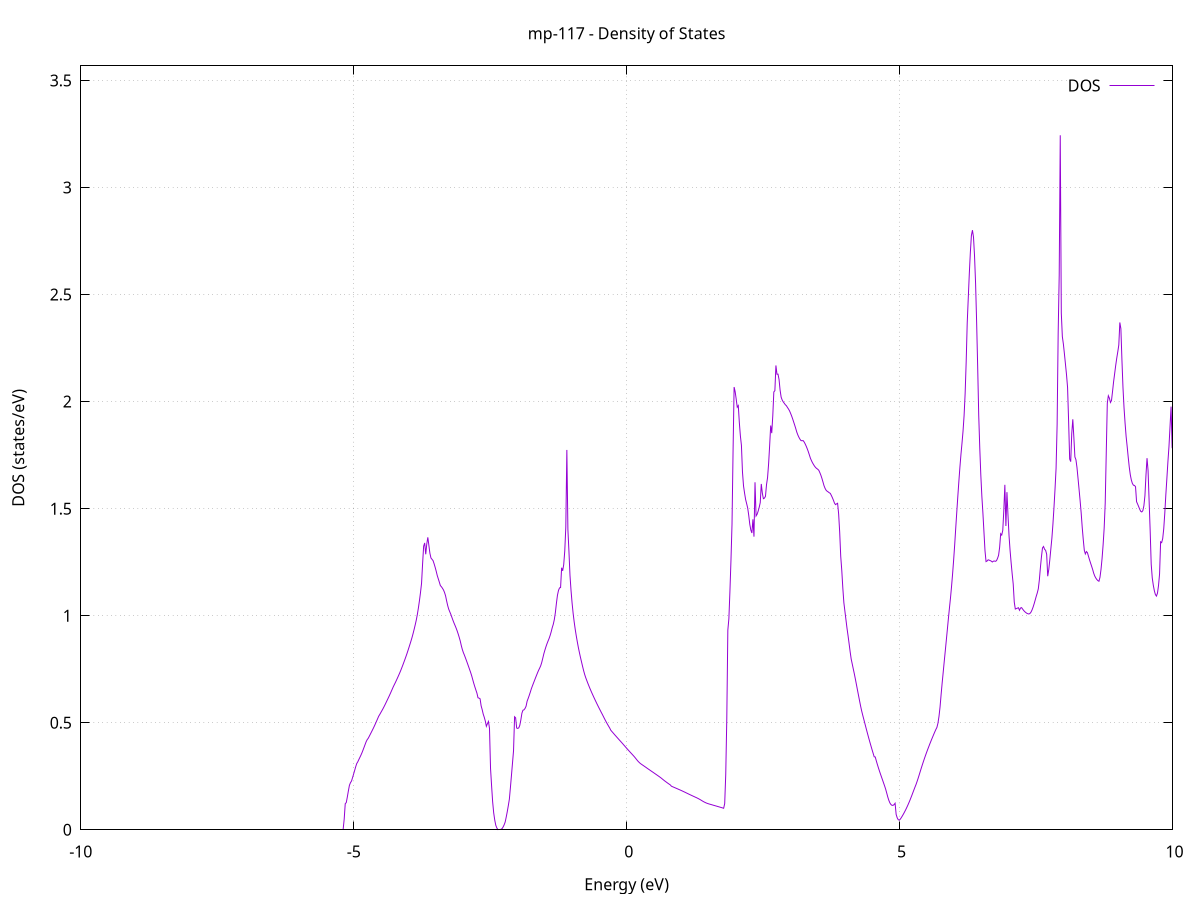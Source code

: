 set title 'mp-117 - Density of States'
set xlabel 'Energy (eV)'
set ylabel 'DOS (states/eV)'
set grid
set xrange [-10:10]
set yrange [0:3.568]
set xzeroaxis lt -1
set terminal png size 800,600
set output 'mp-117_dos_gnuplot.png'
plot '-' using 1:2 with lines title 'DOS'
-18.484500 0.000000
-18.465300 0.000000
-18.446200 0.000000
-18.427000 0.000000
-18.407900 0.000000
-18.388700 0.000000
-18.369600 0.000000
-18.350400 0.000000
-18.331300 0.000000
-18.312100 0.000000
-18.293000 0.000000
-18.273800 0.000000
-18.254700 0.000000
-18.235500 0.000000
-18.216300 0.000000
-18.197200 0.000000
-18.178000 0.000000
-18.158900 0.000000
-18.139700 0.000000
-18.120600 0.000000
-18.101400 0.000000
-18.082300 0.000000
-18.063100 0.000000
-18.044000 0.000000
-18.024800 0.000000
-18.005700 0.000000
-17.986500 0.000000
-17.967400 0.000000
-17.948200 0.000000
-17.929100 0.000000
-17.909900 0.000000
-17.890800 0.000000
-17.871600 0.000000
-17.852500 0.000000
-17.833300 0.000000
-17.814200 0.000000
-17.795000 0.000000
-17.775900 0.000000
-17.756700 0.000000
-17.737600 0.000000
-17.718400 0.000000
-17.699300 0.000000
-17.680100 0.000000
-17.661000 0.000000
-17.641800 0.000000
-17.622700 0.000000
-17.603500 0.000000
-17.584400 0.000000
-17.565200 0.000000
-17.546100 0.000000
-17.526900 0.000000
-17.507800 0.000000
-17.488600 0.000000
-17.469500 0.000000
-17.450300 0.000000
-17.431200 0.000000
-17.412000 0.000000
-17.392900 0.000000
-17.373700 0.000000
-17.354600 0.000000
-17.335400 0.000000
-17.316300 0.000000
-17.297100 0.000000
-17.278000 0.000000
-17.258800 0.000000
-17.239700 0.000000
-17.220500 0.000000
-17.201400 0.000000
-17.182200 0.000000
-17.163000 0.000000
-17.143900 0.000000
-17.124700 0.000000
-17.105600 0.000000
-17.086400 0.000000
-17.067300 0.000000
-17.048100 0.000000
-17.029000 0.000000
-17.009800 0.000000
-16.990700 0.000000
-16.971500 0.000000
-16.952400 0.000000
-16.933200 0.000000
-16.914100 0.000000
-16.894900 0.000000
-16.875800 0.000000
-16.856600 0.000000
-16.837500 0.000000
-16.818300 0.000000
-16.799200 0.000000
-16.780000 0.000000
-16.760900 0.000000
-16.741700 66.037200
-16.722600 139.084200
-16.703400 33.135900
-16.684300 6.843900
-16.665100 20.084700
-16.646000 25.371000
-16.626800 29.615500
-16.607700 36.538100
-16.588500 38.524400
-16.569400 50.773300
-16.550200 48.550700
-16.531100 45.820800
-16.511900 16.355100
-16.492800 34.184500
-16.473600 39.964300
-16.454500 43.898400
-16.435300 79.910700
-16.416200 52.683500
-16.397000 27.315000
-16.377900 18.828000
-16.358700 10.040100
-16.339600 38.765700
-16.320400 117.544600
-16.301300 89.034800
-16.282100 0.000000
-16.263000 0.000000
-16.243800 0.000000
-16.224700 0.000000
-16.205500 0.000000
-16.186400 0.000000
-16.167200 0.000000
-16.148100 0.000000
-16.128900 0.000000
-16.109700 0.000000
-16.090600 0.000000
-16.071400 0.000000
-16.052300 0.000000
-16.033100 0.000000
-16.014000 0.000000
-15.994800 0.000000
-15.975700 0.000000
-15.956500 0.000000
-15.937400 0.000000
-15.918200 0.000000
-15.899100 0.000000
-15.879900 0.000000
-15.860800 0.000000
-15.841600 0.000000
-15.822500 0.000000
-15.803300 0.000000
-15.784200 0.000000
-15.765000 0.000000
-15.745900 0.000000
-15.726700 0.000000
-15.707600 0.000000
-15.688400 0.000000
-15.669300 0.000000
-15.650100 0.000000
-15.631000 0.000000
-15.611800 0.000000
-15.592700 0.000000
-15.573500 0.000000
-15.554400 0.000000
-15.535200 0.000000
-15.516100 0.000000
-15.496900 0.000000
-15.477800 0.000000
-15.458600 0.000000
-15.439500 0.000000
-15.420300 0.000000
-15.401200 0.000000
-15.382000 0.000000
-15.362900 0.000000
-15.343700 0.000000
-15.324600 0.000000
-15.305400 0.000000
-15.286300 0.000000
-15.267100 0.000000
-15.248000 0.000000
-15.228800 0.000000
-15.209700 0.000000
-15.190500 0.000000
-15.171400 0.000000
-15.152200 0.000000
-15.133100 0.000000
-15.113900 0.000000
-15.094800 0.000000
-15.075600 0.000000
-15.056400 0.000000
-15.037300 0.000000
-15.018100 0.000000
-14.999000 0.000000
-14.979800 0.000000
-14.960700 0.000000
-14.941500 0.000000
-14.922400 0.000000
-14.903200 0.000000
-14.884100 0.000000
-14.864900 0.000000
-14.845800 0.000000
-14.826600 0.000000
-14.807500 0.000000
-14.788300 0.000000
-14.769200 0.000000
-14.750000 0.000000
-14.730900 0.000000
-14.711700 0.000000
-14.692600 0.000000
-14.673400 0.000000
-14.654300 0.000000
-14.635100 0.000000
-14.616000 0.000000
-14.596800 0.000000
-14.577700 0.000000
-14.558500 0.000000
-14.539400 0.000000
-14.520200 0.000000
-14.501100 0.000000
-14.481900 0.000000
-14.462800 0.000000
-14.443600 0.000000
-14.424500 0.000000
-14.405300 0.000000
-14.386200 0.000000
-14.367000 0.000000
-14.347900 0.000000
-14.328700 0.000000
-14.309600 0.000000
-14.290400 0.000000
-14.271300 0.000000
-14.252100 0.000000
-14.233000 0.000000
-14.213800 0.000000
-14.194700 0.000000
-14.175500 0.000000
-14.156400 0.000000
-14.137200 0.000000
-14.118100 0.000000
-14.098900 0.000000
-14.079800 0.000000
-14.060600 0.000000
-14.041500 0.000000
-14.022300 0.000000
-14.003100 0.000000
-13.984000 0.000000
-13.964800 0.000000
-13.945700 0.000000
-13.926500 0.000000
-13.907400 0.000000
-13.888200 0.000000
-13.869100 0.000000
-13.849900 0.000000
-13.830800 0.000000
-13.811600 0.000000
-13.792500 0.000000
-13.773300 0.000000
-13.754200 0.000000
-13.735000 0.000000
-13.715900 0.000000
-13.696700 0.000000
-13.677600 0.000000
-13.658400 0.000000
-13.639300 0.000000
-13.620100 0.000000
-13.601000 0.000000
-13.581800 0.000000
-13.562700 0.000000
-13.543500 0.000000
-13.524400 0.000000
-13.505200 0.000000
-13.486100 0.000000
-13.466900 0.000000
-13.447800 0.000000
-13.428600 0.000000
-13.409500 0.000000
-13.390300 0.000000
-13.371200 0.000000
-13.352000 0.000000
-13.332900 0.000000
-13.313700 0.000000
-13.294600 0.000000
-13.275400 0.000000
-13.256300 0.000000
-13.237100 0.000000
-13.218000 0.000000
-13.198800 0.000000
-13.179700 0.000000
-13.160500 0.000000
-13.141400 0.000000
-13.122200 0.000000
-13.103100 0.000000
-13.083900 0.000000
-13.064800 0.000000
-13.045600 0.000000
-13.026500 0.000000
-13.007300 0.000000
-12.988200 0.000000
-12.969000 0.000000
-12.949800 0.000000
-12.930700 0.000000
-12.911500 0.000000
-12.892400 0.000000
-12.873200 0.000000
-12.854100 0.000000
-12.834900 0.000000
-12.815800 0.000000
-12.796600 0.000000
-12.777500 0.000000
-12.758300 0.000000
-12.739200 0.000000
-12.720000 0.000000
-12.700900 0.000000
-12.681700 0.000000
-12.662600 0.000000
-12.643400 0.000000
-12.624300 0.000000
-12.605100 0.000000
-12.586000 0.000000
-12.566800 0.000000
-12.547700 0.000000
-12.528500 0.000000
-12.509400 0.000000
-12.490200 0.000000
-12.471100 0.000000
-12.451900 0.000000
-12.432800 0.000000
-12.413600 0.000000
-12.394500 0.000000
-12.375300 0.000000
-12.356200 0.000000
-12.337000 0.000000
-12.317900 0.000000
-12.298700 0.000000
-12.279600 0.000000
-12.260400 0.000000
-12.241300 0.000000
-12.222100 0.000000
-12.203000 0.000000
-12.183800 0.000000
-12.164700 0.000000
-12.145500 0.000000
-12.126400 0.000000
-12.107200 0.000000
-12.088100 0.000000
-12.068900 0.000000
-12.049800 0.000000
-12.030600 0.000000
-12.011500 0.000000
-11.992300 0.000000
-11.973200 0.000000
-11.954000 0.000000
-11.934900 0.000000
-11.915700 0.000000
-11.896500 0.000000
-11.877400 0.000000
-11.858200 0.000000
-11.839100 0.000000
-11.819900 0.000000
-11.800800 0.000000
-11.781600 0.000000
-11.762500 0.000000
-11.743300 0.000000
-11.724200 0.000000
-11.705000 0.000000
-11.685900 0.000000
-11.666700 0.000000
-11.647600 0.000000
-11.628400 0.000000
-11.609300 0.000000
-11.590100 0.000000
-11.571000 0.000000
-11.551800 0.000000
-11.532700 0.000000
-11.513500 0.000000
-11.494400 0.000000
-11.475200 0.000000
-11.456100 0.000000
-11.436900 0.000000
-11.417800 0.000000
-11.398600 0.000000
-11.379500 0.000000
-11.360300 0.000000
-11.341200 0.000000
-11.322000 0.000000
-11.302900 0.000000
-11.283700 0.000000
-11.264600 0.000000
-11.245400 0.000000
-11.226300 0.000000
-11.207100 0.000000
-11.188000 0.000000
-11.168800 0.000000
-11.149700 0.000000
-11.130500 0.000000
-11.111400 0.000000
-11.092200 0.000000
-11.073100 0.000000
-11.053900 0.000000
-11.034800 0.000000
-11.015600 0.000000
-10.996500 0.000000
-10.977300 0.000000
-10.958200 0.000000
-10.939000 0.000000
-10.919900 0.000000
-10.900700 0.000000
-10.881600 0.000000
-10.862400 0.000000
-10.843300 0.000000
-10.824100 0.000000
-10.804900 0.000000
-10.785800 0.000000
-10.766600 0.000000
-10.747500 0.000000
-10.728300 0.000000
-10.709200 0.000000
-10.690000 0.000000
-10.670900 0.000000
-10.651700 0.000000
-10.632600 0.000000
-10.613400 0.000000
-10.594300 0.000000
-10.575100 0.000000
-10.556000 0.000000
-10.536800 0.000000
-10.517700 0.000000
-10.498500 0.000000
-10.479400 0.000000
-10.460200 0.000000
-10.441100 0.000000
-10.421900 0.000000
-10.402800 0.000000
-10.383600 0.000000
-10.364500 0.000000
-10.345300 0.000000
-10.326200 0.000000
-10.307000 0.000000
-10.287900 0.000000
-10.268700 0.000000
-10.249600 0.000000
-10.230400 0.000000
-10.211300 0.000000
-10.192100 0.000000
-10.173000 0.000000
-10.153800 0.000000
-10.134700 0.000000
-10.115500 0.000000
-10.096400 0.000000
-10.077200 0.000000
-10.058100 0.000000
-10.038900 0.000000
-10.019800 0.000000
-10.000600 0.000000
-9.981500 0.000000
-9.962300 0.000000
-9.943200 0.000000
-9.924000 0.000000
-9.904900 0.000000
-9.885700 0.000000
-9.866600 0.000000
-9.847400 0.000000
-9.828300 0.000000
-9.809100 0.000000
-9.790000 0.000000
-9.770800 0.000000
-9.751600 0.000000
-9.732500 0.000000
-9.713300 0.000000
-9.694200 0.000000
-9.675000 0.000000
-9.655900 0.000000
-9.636700 0.000000
-9.617600 0.000000
-9.598400 0.000000
-9.579300 0.000000
-9.560100 0.000000
-9.541000 0.000000
-9.521800 0.000000
-9.502700 0.000000
-9.483500 0.000000
-9.464400 0.000000
-9.445200 0.000000
-9.426100 0.000000
-9.406900 0.000000
-9.387800 0.000000
-9.368600 0.000000
-9.349500 0.000000
-9.330300 0.000000
-9.311200 0.000000
-9.292000 0.000000
-9.272900 0.000000
-9.253700 0.000000
-9.234600 0.000000
-9.215400 0.000000
-9.196300 0.000000
-9.177100 0.000000
-9.158000 0.000000
-9.138800 0.000000
-9.119700 0.000000
-9.100500 0.000000
-9.081400 0.000000
-9.062200 0.000000
-9.043100 0.000000
-9.023900 0.000000
-9.004800 0.000000
-8.985600 0.000000
-8.966500 0.000000
-8.947300 0.000000
-8.928200 0.000000
-8.909000 0.000000
-8.889900 0.000000
-8.870700 0.000000
-8.851600 0.000000
-8.832400 0.000000
-8.813300 0.000000
-8.794100 0.000000
-8.775000 0.000000
-8.755800 0.000000
-8.736700 0.000000
-8.717500 0.000000
-8.698300 0.000000
-8.679200 0.000000
-8.660000 0.000000
-8.640900 0.000000
-8.621700 0.000000
-8.602600 0.000000
-8.583400 0.000000
-8.564300 0.000000
-8.545100 0.000000
-8.526000 0.000000
-8.506800 0.000000
-8.487700 0.000000
-8.468500 0.000000
-8.449400 0.000000
-8.430200 0.000000
-8.411100 0.000000
-8.391900 0.000000
-8.372800 0.000000
-8.353600 0.000000
-8.334500 0.000000
-8.315300 0.000000
-8.296200 0.000000
-8.277000 0.000000
-8.257900 0.000000
-8.238700 0.000000
-8.219600 0.000000
-8.200400 0.000000
-8.181300 0.000000
-8.162100 0.000000
-8.143000 0.000000
-8.123800 0.000000
-8.104700 0.000000
-8.085500 0.000000
-8.066400 0.000000
-8.047200 0.000000
-8.028100 0.000000
-8.008900 0.000000
-7.989800 0.000000
-7.970600 0.000000
-7.951500 0.000000
-7.932300 0.000000
-7.913200 0.000000
-7.894000 0.000000
-7.874900 0.000000
-7.855700 0.000000
-7.836600 0.000000
-7.817400 0.000000
-7.798300 0.000000
-7.779100 0.000000
-7.760000 0.000000
-7.740800 0.000000
-7.721700 0.000000
-7.702500 0.000000
-7.683400 0.000000
-7.664200 0.000000
-7.645000 0.000000
-7.625900 0.000000
-7.606700 0.000000
-7.587600 0.000000
-7.568400 0.000000
-7.549300 0.000000
-7.530100 0.000000
-7.511000 0.000000
-7.491800 0.000000
-7.472700 0.000000
-7.453500 0.000000
-7.434400 0.000000
-7.415200 0.000000
-7.396100 0.000000
-7.376900 0.000000
-7.357800 0.000000
-7.338600 0.000000
-7.319500 0.000000
-7.300300 0.000000
-7.281200 0.000000
-7.262000 0.000000
-7.242900 0.000000
-7.223700 0.000000
-7.204600 0.000000
-7.185400 0.000000
-7.166300 0.000000
-7.147100 0.000000
-7.128000 0.000000
-7.108800 0.000000
-7.089700 0.000000
-7.070500 0.000000
-7.051400 0.000000
-7.032200 0.000000
-7.013100 0.000000
-6.993900 0.000000
-6.974800 0.000000
-6.955600 0.000000
-6.936500 0.000000
-6.917300 0.000000
-6.898200 0.000000
-6.879000 0.000000
-6.859900 0.000000
-6.840700 0.000000
-6.821600 0.000000
-6.802400 0.000000
-6.783300 0.000000
-6.764100 0.000000
-6.745000 0.000000
-6.725800 0.000000
-6.706700 0.000000
-6.687500 0.000000
-6.668400 0.000000
-6.649200 0.000000
-6.630100 0.000000
-6.610900 0.000000
-6.591700 0.000000
-6.572600 0.000000
-6.553400 0.000000
-6.534300 0.000000
-6.515100 0.000000
-6.496000 0.000000
-6.476800 0.000000
-6.457700 0.000000
-6.438500 0.000000
-6.419400 0.000000
-6.400200 0.000000
-6.381100 0.000000
-6.361900 0.000000
-6.342800 0.000000
-6.323600 0.000000
-6.304500 0.000000
-6.285300 0.000000
-6.266200 0.000000
-6.247000 0.000000
-6.227900 0.000000
-6.208700 0.000000
-6.189600 0.000000
-6.170400 0.000000
-6.151300 0.000000
-6.132100 0.000000
-6.113000 0.000000
-6.093800 0.000000
-6.074700 0.000000
-6.055500 0.000000
-6.036400 0.000000
-6.017200 0.000000
-5.998100 0.000000
-5.978900 0.000000
-5.959800 0.000000
-5.940600 0.000000
-5.921500 0.000000
-5.902300 0.000000
-5.883200 0.000000
-5.864000 0.000000
-5.844900 0.000000
-5.825700 0.000000
-5.806600 0.000000
-5.787400 0.000000
-5.768300 0.000000
-5.749100 0.000000
-5.730000 0.000000
-5.710800 0.000000
-5.691700 0.000000
-5.672500 0.000000
-5.653400 0.000000
-5.634200 0.000000
-5.615100 0.000000
-5.595900 0.000000
-5.576800 0.000000
-5.557600 0.000000
-5.538400 0.000000
-5.519300 0.000000
-5.500100 0.000000
-5.481000 0.000000
-5.461800 0.000000
-5.442700 0.000000
-5.423500 0.000000
-5.404400 0.000000
-5.385200 0.000000
-5.366100 0.000000
-5.346900 0.000000
-5.327800 0.000000
-5.308600 0.000000
-5.289500 0.000000
-5.270300 0.000000
-5.251200 0.000000
-5.232000 0.000000
-5.212900 0.000000
-5.193700 0.002300
-5.174600 0.049200
-5.155400 0.121800
-5.136300 0.127100
-5.117100 0.153200
-5.098000 0.181400
-5.078800 0.207500
-5.059700 0.219900
-5.040500 0.227500
-5.021400 0.243600
-5.002200 0.260000
-4.983100 0.276900
-4.963900 0.294200
-4.944800 0.309300
-4.925600 0.317400
-4.906500 0.327900
-4.887300 0.338100
-4.868200 0.348400
-4.849000 0.359600
-4.829900 0.372100
-4.810700 0.385100
-4.791600 0.398200
-4.772400 0.411200
-4.753300 0.420900
-4.734100 0.427400
-4.715000 0.436700
-4.695800 0.446300
-4.676700 0.455900
-4.657500 0.465600
-4.638400 0.475400
-4.619200 0.485900
-4.600100 0.496700
-4.580900 0.507800
-4.561800 0.519000
-4.542600 0.530300
-4.523500 0.538300
-4.504300 0.547100
-4.485100 0.555700
-4.466000 0.564400
-4.446800 0.573800
-4.427700 0.583500
-4.408500 0.593600
-4.389400 0.603800
-4.370200 0.614000
-4.351100 0.624300
-4.331900 0.635000
-4.312800 0.646000
-4.293600 0.657100
-4.274500 0.668300
-4.255300 0.678300
-4.236200 0.688100
-4.217000 0.698600
-4.197900 0.709300
-4.178700 0.720200
-4.159600 0.731300
-4.140400 0.743000
-4.121300 0.755400
-4.102100 0.768100
-4.083000 0.781200
-4.063800 0.794500
-4.044700 0.808100
-4.025500 0.822100
-4.006400 0.836900
-3.987200 0.852200
-3.968100 0.867600
-3.948900 0.883400
-3.929800 0.900000
-3.910600 0.918300
-3.891500 0.937800
-3.872300 0.958400
-3.853200 0.980300
-3.834000 1.006200
-3.814900 1.036500
-3.795700 1.070500
-3.776600 1.108200
-3.757400 1.151100
-3.738300 1.242000
-3.719100 1.324600
-3.700000 1.339700
-3.680800 1.286700
-3.661700 1.335000
-3.642500 1.365900
-3.623400 1.329000
-3.604200 1.291400
-3.585100 1.269600
-3.565900 1.263400
-3.546800 1.257200
-3.527600 1.242700
-3.508500 1.226300
-3.489300 1.208100
-3.470200 1.188100
-3.451000 1.172400
-3.431900 1.157100
-3.412700 1.140600
-3.393500 1.135200
-3.374400 1.128200
-3.355200 1.120000
-3.336100 1.108300
-3.316900 1.092300
-3.297800 1.069000
-3.278600 1.047300
-3.259500 1.030400
-3.240300 1.018200
-3.221200 1.006500
-3.202000 0.992600
-3.182900 0.979000
-3.163700 0.966400
-3.144600 0.954900
-3.125400 0.942900
-3.106300 0.929800
-3.087100 0.915300
-3.068000 0.899400
-3.048800 0.882200
-3.029700 0.860900
-3.010500 0.842300
-2.991400 0.827600
-2.972200 0.815800
-2.953100 0.802800
-2.933900 0.789500
-2.914800 0.776000
-2.895600 0.762200
-2.876500 0.748200
-2.857300 0.734200
-2.838200 0.718700
-2.819000 0.700800
-2.799900 0.683500
-2.780700 0.667500
-2.761600 0.652600
-2.742400 0.637800
-2.723300 0.616600
-2.704100 0.614900
-2.685000 0.611800
-2.665800 0.579000
-2.646700 0.561300
-2.627500 0.540200
-2.608400 0.525400
-2.589200 0.507800
-2.570100 0.483300
-2.550900 0.495300
-2.531800 0.506000
-2.512600 0.474300
-2.493500 0.286400
-2.474300 0.206100
-2.455200 0.131600
-2.436000 0.079500
-2.416900 0.045900
-2.397700 0.021400
-2.378600 0.008900
-2.359400 0.000800
-2.340200 0.000000
-2.321100 0.000000
-2.301900 0.000000
-2.282800 0.005100
-2.263600 0.012900
-2.244500 0.023000
-2.225300 0.036200
-2.206200 0.059200
-2.187000 0.084600
-2.167900 0.112500
-2.148700 0.142700
-2.129600 0.196500
-2.110400 0.253600
-2.091300 0.311300
-2.072100 0.369400
-2.053000 0.527800
-2.033800 0.522800
-2.014700 0.475200
-1.995500 0.473500
-1.976400 0.475900
-1.957200 0.488100
-1.938100 0.513300
-1.918900 0.544300
-1.899800 0.558300
-1.880600 0.560300
-1.861500 0.566600
-1.842300 0.577200
-1.823200 0.600700
-1.804000 0.613600
-1.784900 0.627400
-1.765700 0.642300
-1.746600 0.658000
-1.727400 0.671300
-1.708300 0.684000
-1.689100 0.696700
-1.670000 0.709300
-1.650800 0.721600
-1.631700 0.733700
-1.612500 0.745200
-1.593400 0.755200
-1.574200 0.766300
-1.555100 0.781800
-1.535900 0.801800
-1.516800 0.822300
-1.497600 0.839200
-1.478500 0.854800
-1.459300 0.868900
-1.440200 0.881400
-1.421000 0.893300
-1.401900 0.907600
-1.382700 0.924300
-1.363600 0.943700
-1.344400 0.959600
-1.325300 0.981400
-1.306100 1.013800
-1.286900 1.057100
-1.267800 1.095100
-1.248600 1.117900
-1.229500 1.129800
-1.210300 1.131300
-1.191200 1.223900
-1.172000 1.209500
-1.152900 1.238700
-1.133700 1.302200
-1.114600 1.413000
-1.095400 1.774200
-1.076300 1.403000
-1.057100 1.300100
-1.038000 1.188400
-1.018800 1.117500
-0.999700 1.059600
-0.980500 1.011300
-0.961400 0.971400
-0.942200 0.936500
-0.923100 0.906100
-0.903900 0.877800
-0.884800 0.851700
-0.865600 0.828000
-0.846500 0.805800
-0.827300 0.784900
-0.808200 0.764300
-0.789000 0.744100
-0.769900 0.726400
-0.750700 0.711300
-0.731600 0.698100
-0.712400 0.685300
-0.693300 0.673000
-0.674100 0.661100
-0.655000 0.649600
-0.635800 0.638500
-0.616700 0.627700
-0.597500 0.617000
-0.578400 0.606600
-0.559200 0.596400
-0.540100 0.586300
-0.520900 0.576400
-0.501800 0.566700
-0.482600 0.557200
-0.463500 0.547700
-0.444300 0.538400
-0.425200 0.528700
-0.406000 0.519000
-0.386900 0.509600
-0.367700 0.500500
-0.348600 0.491800
-0.329400 0.483400
-0.310300 0.475300
-0.291100 0.465200
-0.272000 0.459500
-0.252800 0.453900
-0.233600 0.448200
-0.214500 0.442600
-0.195300 0.437100
-0.176200 0.431600
-0.157000 0.426100
-0.137900 0.420600
-0.118700 0.415200
-0.099600 0.409800
-0.080400 0.404300
-0.061300 0.398700
-0.042100 0.393100
-0.023000 0.387500
-0.003800 0.381900
0.015300 0.376400
0.034500 0.370900
0.053600 0.365600
0.072800 0.360200
0.091900 0.355000
0.111100 0.349700
0.130200 0.344300
0.149400 0.338600
0.168500 0.332600
0.187700 0.326400
0.206800 0.320600
0.226000 0.315500
0.245100 0.311000
0.264300 0.307200
0.283400 0.303900
0.302600 0.300500
0.321700 0.297100
0.340900 0.293700
0.360000 0.290300
0.379200 0.286800
0.398300 0.283400
0.417500 0.280100
0.436600 0.276700
0.455800 0.273300
0.474900 0.270000
0.494100 0.266600
0.513200 0.263200
0.532400 0.259800
0.551500 0.256400
0.570700 0.253000
0.589800 0.249600
0.609000 0.246100
0.628100 0.242500
0.647300 0.238500
0.666400 0.234500
0.685600 0.230600
0.704700 0.226800
0.723900 0.223200
0.743000 0.219600
0.762200 0.216100
0.781300 0.212700
0.800500 0.209400
0.819700 0.203600
0.838800 0.201400
0.858000 0.199300
0.877100 0.197200
0.896300 0.195100
0.915400 0.193000
0.934600 0.190900
0.953700 0.188700
0.972900 0.186600
0.992000 0.184400
1.011200 0.182200
1.030300 0.179900
1.049500 0.177600
1.068600 0.175300
1.087800 0.172900
1.106900 0.170500
1.126100 0.168200
1.145200 0.165800
1.164400 0.163500
1.183500 0.161200
1.202700 0.158900
1.221800 0.156600
1.241000 0.154400
1.260100 0.152100
1.279300 0.149900
1.298400 0.147500
1.317600 0.145000
1.336700 0.142300
1.355900 0.139500
1.375000 0.136500
1.394200 0.133500
1.413300 0.130700
1.432500 0.128200
1.451600 0.125900
1.470800 0.123900
1.489900 0.122200
1.509100 0.120600
1.528200 0.119200
1.547400 0.117800
1.566500 0.116400
1.585700 0.114900
1.604800 0.113500
1.624000 0.112100
1.643100 0.110700
1.662300 0.109300
1.681400 0.107800
1.700600 0.106400
1.719700 0.104900
1.738900 0.103500
1.758000 0.102000
1.777200 0.100500
1.796300 0.122500
1.815500 0.258600
1.834600 0.517600
1.853800 0.932600
1.873000 0.986300
1.892100 1.114100
1.911300 1.259100
1.930400 1.428000
1.949600 1.769000
1.968700 2.067900
1.987900 2.046200
2.007000 2.011600
2.026200 1.973800
2.045300 1.981200
2.064500 1.901900
2.083600 1.840000
2.102800 1.795500
2.121900 1.671600
2.141100 1.606300
2.160200 1.572700
2.179400 1.542900
2.198500 1.523200
2.217700 1.502700
2.236800 1.468400
2.256000 1.426900
2.275100 1.400100
2.294300 1.386200
2.313400 1.450200
2.332600 1.369000
2.351700 1.623200
2.370900 1.465700
2.390000 1.473800
2.409200 1.488300
2.428300 1.505900
2.447500 1.528200
2.466600 1.615300
2.485800 1.572700
2.504900 1.546400
2.524100 1.549000
2.543200 1.557400
2.562400 1.612000
2.581500 1.644800
2.600700 1.709500
2.619800 1.794600
2.639000 1.888100
2.658100 1.852500
2.677300 1.933900
2.696400 2.045100
2.715600 2.050900
2.734700 2.168700
2.753900 2.127800
2.773000 2.128200
2.792200 2.102900
2.811300 2.053000
2.830500 2.020700
2.849600 2.007200
2.868800 1.998700
2.887900 1.992100
2.907100 1.985300
2.926300 1.980700
2.945400 1.972800
2.964600 1.965500
2.983700 1.956900
3.002900 1.945500
3.022000 1.933100
3.041200 1.919300
3.060300 1.904300
3.079500 1.889300
3.098600 1.873500
3.117800 1.856800
3.136900 1.843800
3.156100 1.833100
3.175200 1.824300
3.194400 1.817800
3.213500 1.817100
3.232700 1.817800
3.251800 1.811300
3.271000 1.802000
3.290100 1.791300
3.309300 1.779200
3.328400 1.765700
3.347600 1.750700
3.366700 1.735400
3.385900 1.724100
3.405000 1.714100
3.424200 1.705700
3.443300 1.698100
3.462500 1.691900
3.481600 1.687500
3.500800 1.683900
3.519900 1.679100
3.539100 1.668400
3.558200 1.656100
3.577400 1.641400
3.596500 1.624600
3.615700 1.607300
3.634800 1.594900
3.654000 1.586000
3.673100 1.581200
3.692300 1.578100
3.711400 1.574200
3.730600 1.571300
3.749700 1.561800
3.768900 1.551200
3.788000 1.539500
3.807200 1.526000
3.826300 1.518700
3.845500 1.522100
3.864600 1.525000
3.883800 1.475000
3.902900 1.390100
3.922100 1.276800
3.941200 1.211400
3.960400 1.129000
3.979500 1.060700
3.998700 1.020400
4.017900 0.980600
4.037000 0.941100
4.056200 0.906400
4.075300 0.869600
4.094500 0.831700
4.113600 0.797500
4.132800 0.774600
4.151900 0.751400
4.171100 0.728400
4.190200 0.704100
4.209400 0.678600
4.228500 0.653100
4.247700 0.627800
4.266800 0.602700
4.286000 0.578000
4.305100 0.555600
4.324300 0.535900
4.343400 0.517100
4.362600 0.498300
4.381700 0.479400
4.400900 0.460800
4.420000 0.442600
4.439200 0.424700
4.458300 0.407200
4.477500 0.390100
4.496600 0.373400
4.515800 0.357200
4.534900 0.340900
4.554100 0.340100
4.573200 0.322500
4.592400 0.305700
4.611500 0.290100
4.630700 0.275000
4.649800 0.260500
4.669000 0.246500
4.688100 0.232500
4.707300 0.218400
4.726400 0.204400
4.745600 0.189300
4.764700 0.171500
4.783900 0.153100
4.803000 0.137700
4.822200 0.125700
4.841300 0.118100
4.860500 0.114200
4.879600 0.114100
4.898800 0.117300
4.917900 0.123900
4.937100 0.071900
4.956200 0.056100
4.975400 0.047100
4.994500 0.045100
5.013700 0.049700
5.032800 0.057100
5.052000 0.065100
5.071200 0.073600
5.090300 0.082700
5.109500 0.092200
5.128600 0.102300
5.147800 0.112900
5.166900 0.124000
5.186100 0.135600
5.205200 0.147800
5.224400 0.160400
5.243500 0.173300
5.262700 0.186300
5.281800 0.198900
5.301000 0.211200
5.320100 0.225100
5.339300 0.239900
5.358400 0.255400
5.377600 0.271400
5.396700 0.287200
5.415900 0.302500
5.435000 0.317400
5.454200 0.331900
5.473300 0.345900
5.492500 0.359500
5.511600 0.372800
5.530800 0.385600
5.549900 0.398200
5.569100 0.410600
5.588200 0.422600
5.607400 0.434400
5.626500 0.446000
5.645700 0.457500
5.664800 0.468400
5.684000 0.478100
5.703100 0.497900
5.722300 0.529800
5.741400 0.573200
5.760600 0.630600
5.779700 0.684300
5.798900 0.734600
5.818000 0.785500
5.837200 0.835100
5.856300 0.885100
5.875500 0.936000
5.894600 0.987000
5.913800 1.035900
5.932900 1.082800
5.952100 1.136300
5.971200 1.194400
5.990400 1.259400
6.009500 1.330300
6.028700 1.408100
6.047800 1.483400
6.067000 1.556600
6.086100 1.626800
6.105300 1.693100
6.124500 1.753000
6.143600 1.805400
6.162800 1.862300
6.181900 1.934500
6.201100 2.036900
6.220200 2.185200
6.239400 2.367300
6.258500 2.483200
6.277700 2.597600
6.296800 2.697100
6.316000 2.776100
6.335100 2.800600
6.354300 2.768200
6.373400 2.679900
6.392600 2.551300
6.411700 2.371100
6.430900 2.162200
6.450000 1.936800
6.469200 1.783600
6.488300 1.657100
6.507500 1.557600
6.526600 1.479800
6.545800 1.391500
6.564900 1.303700
6.584100 1.252600
6.603200 1.255300
6.622400 1.261000
6.641500 1.259300
6.660700 1.257300
6.679800 1.254900
6.699000 1.250700
6.718100 1.254500
6.737300 1.255400
6.756400 1.253800
6.775600 1.256900
6.794700 1.267700
6.813900 1.282100
6.833000 1.319100
6.852200 1.382800
6.871300 1.376400
6.890500 1.398300
6.909600 1.491200
6.928800 1.611100
6.947900 1.419000
6.967100 1.576900
6.986200 1.470100
7.005400 1.373300
7.024500 1.304800
7.043700 1.247500
7.062800 1.195600
7.082000 1.147500
7.101100 1.063500
7.120300 1.031000
7.139400 1.033000
7.158600 1.035100
7.177800 1.037200
7.196900 1.025200
7.216100 1.035900
7.235200 1.037600
7.254400 1.030700
7.273500 1.024300
7.292700 1.019000
7.311800 1.014700
7.331000 1.011300
7.350100 1.009000
7.369300 1.007900
7.388400 1.010300
7.407600 1.016500
7.426700 1.026700
7.445900 1.039900
7.465000 1.055300
7.484200 1.072600
7.503300 1.090200
7.522500 1.106100
7.541600 1.125500
7.560800 1.167300
7.579900 1.224500
7.599100 1.274800
7.618200 1.316400
7.637400 1.323100
7.656500 1.310300
7.675700 1.305200
7.694800 1.286900
7.714000 1.184300
7.733100 1.215100
7.752300 1.260600
7.771400 1.311800
7.790600 1.362600
7.809700 1.428200
7.828900 1.505700
7.848000 1.592200
7.867200 1.688700
7.886300 1.892100
7.905500 2.318700
7.924600 2.590300
7.943800 3.244000
7.962900 2.413300
7.982100 2.303400
8.001200 2.268400
8.020400 2.221800
8.039500 2.173900
8.058700 2.124600
8.077800 2.065600
8.097000 1.906900
8.116100 1.731600
8.135300 1.719500
8.154400 1.851000
8.173600 1.917300
8.192700 1.833500
8.211900 1.741500
8.231100 1.728300
8.250200 1.691700
8.269400 1.641000
8.288500 1.589700
8.307700 1.536600
8.326800 1.480300
8.346000 1.413000
8.365100 1.355900
8.384300 1.305700
8.403400 1.288400
8.422600 1.299500
8.441700 1.294300
8.460900 1.277200
8.480000 1.261000
8.499200 1.245600
8.518300 1.230900
8.537500 1.215600
8.556600 1.198200
8.575800 1.185200
8.594900 1.176000
8.614100 1.168800
8.633200 1.163700
8.652400 1.160800
8.671500 1.179300
8.690700 1.216700
8.709800 1.267400
8.729000 1.331300
8.748100 1.408700
8.767300 1.525500
8.786400 1.760300
8.805600 1.992800
8.824700 2.027200
8.843900 2.016100
8.863000 1.995800
8.882200 2.004800
8.901300 2.046400
8.920500 2.091700
8.939600 2.129200
8.958800 2.167400
8.977900 2.201600
8.997100 2.231600
9.016200 2.264200
9.035400 2.369500
9.054500 2.340300
9.073700 2.194000
9.092800 2.065400
9.112000 1.971400
9.131100 1.899900
9.150300 1.837400
9.169400 1.790600
9.188600 1.740600
9.207700 1.694400
9.226900 1.658100
9.246000 1.633600
9.265200 1.617600
9.284400 1.609400
9.303500 1.608300
9.322700 1.602400
9.341800 1.532300
9.361000 1.521200
9.380100 1.509500
9.399300 1.497000
9.418400 1.487200
9.437600 1.484500
9.456700 1.490600
9.475900 1.513300
9.495000 1.560400
9.514200 1.657000
9.533300 1.735800
9.552500 1.677700
9.571600 1.536700
9.590800 1.398100
9.609900 1.240700
9.629100 1.176600
9.648200 1.142500
9.667400 1.116500
9.686500 1.098700
9.705700 1.091500
9.724800 1.105300
9.744000 1.141100
9.763100 1.195200
9.782300 1.344900
9.801400 1.341100
9.820600 1.360300
9.839700 1.406200
9.858900 1.479200
9.878000 1.565200
9.897200 1.641900
9.916300 1.720000
9.935500 1.790500
9.954600 1.882800
9.973800 1.976600
9.992900 1.785400
10.012100 1.772400
10.031200 1.779200
10.050400 1.774600
10.069500 1.748700
10.088700 1.700200
10.107800 1.650700
10.127000 1.629600
10.146100 1.577600
10.165300 1.515900
10.184400 1.459300
10.203600 1.407900
10.222700 1.361100
10.241900 1.319400
10.261000 1.282500
10.280200 1.248700
10.299300 1.220000
10.318500 1.194000
10.337700 1.173900
10.356800 1.157300
10.376000 1.139800
10.395100 1.120600
10.414300 1.099700
10.433400 1.078100
10.452600 1.060300
10.471700 1.044800
10.490900 1.031100
10.510000 1.019300
10.529200 1.009300
10.548300 1.001800
10.567500 0.997400
10.586600 0.996100
10.605800 0.997900
10.624900 1.011900
10.644100 1.065000
10.663200 1.147700
10.682400 1.214800
10.701500 1.236500
10.720700 1.237100
10.739800 1.349300
10.759000 1.542300
10.778100 1.522000
10.797300 1.017200
10.816400 0.771600
10.835600 0.769900
10.854700 0.768300
10.873900 0.767200
10.893000 0.766500
10.912200 0.767900
10.931300 0.775400
10.950500 0.788700
10.969600 0.807500
10.988800 0.845200
11.007900 0.955700
11.027100 1.135800
11.046200 1.158700
11.065400 1.214000
11.084500 1.262900
11.103700 1.214100
11.122800 1.224100
11.142000 1.283100
11.161100 1.372300
11.180300 1.448100
11.199400 1.525000
11.218600 1.587300
11.237700 1.562100
11.256900 1.488000
11.276000 1.375100
11.295200 1.337600
11.314300 1.330900
11.333500 1.375100
11.352600 1.442900
11.371800 1.502000
11.390900 1.548400
11.410100 1.586900
11.429300 1.725600
11.448400 1.861000
11.467600 1.792700
11.486700 1.782400
11.505900 1.770400
11.525000 1.760800
11.544200 1.752500
11.563300 1.742100
11.582500 1.728300
11.601600 1.713700
11.620800 1.702300
11.639900 1.694200
11.659100 1.691500
11.678200 1.699700
11.697400 1.719700
11.716500 1.775400
11.735700 1.768600
11.754800 1.758100
11.774000 1.771600
11.793100 1.782300
11.812300 1.794000
11.831400 1.805600
11.850600 1.829800
11.869700 2.003500
11.888900 2.038600
11.908000 1.976900
11.927200 2.032300
11.946300 2.093100
11.965500 2.108100
11.984600 2.108100
12.003800 2.095400
12.022900 2.053800
12.042100 2.036400
12.061200 2.027300
12.080400 2.000300
12.099500 1.957900
12.118700 1.928200
12.137800 1.917400
12.157000 1.914600
12.176100 1.922600
12.195300 1.918500
12.214400 1.886900
12.233600 1.875900
12.252700 1.873400
12.271900 1.874500
12.291000 1.879700
12.310200 1.886500
12.329300 1.894100
12.348500 1.904800
12.367600 1.915600
12.386800 1.925900
12.405900 1.935100
12.425100 1.948200
12.444200 1.960800
12.463400 1.974600
12.482600 1.975200
12.501700 1.953900
12.520900 1.918100
12.540000 1.877900
12.559200 1.843000
12.578300 1.813500
12.597500 1.788300
12.616600 1.767200
12.635800 1.771100
12.654900 1.772300
12.674100 1.757000
12.693200 1.727400
12.712400 1.689100
12.731500 1.681300
12.750700 1.674900
12.769800 1.670700
12.789000 1.673600
12.808100 1.720300
12.827300 2.148700
12.846400 1.936400
12.865600 1.780700
12.884700 1.763000
12.903900 1.747700
12.923000 1.735900
12.942200 1.733400
12.961300 1.734100
12.980500 1.739200
12.999600 1.772400
13.018800 1.814100
13.037900 1.923000
13.057100 1.885000
13.076200 1.814900
13.095400 1.765000
13.114500 1.751200
13.133700 1.743000
13.152800 1.747000
13.172000 1.759000
13.191100 1.768900
13.210300 1.797700
13.229400 1.955100
13.248600 2.146300
13.267700 2.514500
13.286900 2.069700
13.306000 2.111900
13.325200 2.113300
13.344300 2.086900
13.363500 2.074200
13.382600 2.072100
13.401800 2.071000
13.420900 2.073300
13.440100 2.079000
13.459200 2.087500
13.478400 2.099600
13.497500 2.167900
13.516700 2.178000
13.535900 2.134200
13.555000 2.117200
13.574200 2.123000
13.593300 2.164000
13.612500 2.204100
13.631600 2.232800
13.650800 2.250700
13.669900 2.282500
13.689100 2.330000
13.708200 2.383700
13.727400 2.401800
13.746500 2.476200
13.765700 2.616900
13.784800 2.728100
13.804000 2.779500
13.823100 2.137500
13.842300 1.846500
13.861400 1.693100
13.880600 1.653300
13.899700 1.615500
13.918900 1.592400
13.938000 1.613200
13.957200 1.615700
13.976300 1.606600
13.995500 1.601400
14.014600 1.604000
14.033800 1.617400
14.052900 1.631900
14.072100 1.651500
14.091200 1.676200
14.110400 1.707400
14.129500 1.754500
14.148700 1.820600
14.167800 1.903200
14.187000 1.985500
14.206100 2.082100
14.225300 2.126400
14.244400 2.169800
14.263600 2.200700
14.282700 2.202900
14.301900 2.199800
14.321000 2.183600
14.340200 2.159100
14.359300 2.108700
14.378500 2.069300
14.397600 2.055900
14.416800 2.099000
14.435900 2.210600
14.455100 2.279000
14.474200 2.333100
14.493400 2.481500
14.512500 2.611300
14.531700 2.723400
14.550800 2.878700
14.570000 3.045800
14.589200 3.205500
14.608300 4.579300
14.627500 3.153700
14.646600 2.783400
14.665800 2.474500
14.684900 2.230800
14.704100 2.039900
14.723200 1.914700
14.742400 1.831000
14.761500 1.765400
14.780700 1.685200
14.799800 1.638500
14.819000 1.609200
14.838100 1.582600
14.857300 1.555300
14.876400 1.527800
14.895600 1.500300
14.914700 1.475500
14.933900 1.390200
14.953000 1.359100
14.972200 1.336500
14.991300 1.321000
15.010500 1.311900
15.029600 1.316800
15.048800 1.335700
15.067900 1.379600
15.087100 1.415300
15.106200 1.443400
15.125400 1.458400
15.144500 1.481600
15.163700 1.511900
15.182800 1.556500
15.202000 1.661500
15.221100 1.822200
15.240300 2.038400
15.259400 2.225000
15.278600 2.869200
15.297700 2.356400
15.316900 2.347400
15.336000 2.139600
15.355200 2.106600
15.374300 2.056800
15.393500 1.965600
15.412600 1.916500
15.431800 1.851200
15.450900 1.765400
15.470100 1.686900
15.489200 1.649300
15.508400 1.638200
15.527500 1.630800
15.546700 1.624600
15.565800 1.615600
15.585000 1.615700
15.604100 1.626400
15.623300 1.645100
15.642500 1.671900
15.661600 1.707100
15.680800 1.753000
15.699900 1.818300
15.719100 1.848500
15.738200 1.938400
15.757400 2.017800
15.776500 2.069000
15.795700 2.084400
15.814800 2.073700
15.834000 2.042100
15.853100 1.945600
15.872300 1.814400
15.891400 1.758200
15.910600 1.705800
15.929700 1.640700
15.948900 1.562300
15.968000 1.450100
15.987200 1.367400
16.006300 1.331300
16.025500 1.301600
16.044600 1.272100
16.063800 1.247000
16.082900 1.219800
16.102100 1.190900
16.121200 1.157200
16.140400 1.118900
16.159500 1.079000
16.178700 1.038300
16.197800 1.016600
16.217000 1.001600
16.236100 0.982100
16.255300 0.967600
16.274400 0.957800
16.293600 0.952100
16.312700 0.953100
16.331900 0.958900
16.351000 0.972100
16.370200 0.993000
16.389300 1.043100
16.408500 1.095300
16.427600 1.174700
16.446800 1.260300
16.465900 1.360600
16.485100 1.511500
16.504200 1.738700
16.523400 2.054000
16.542500 2.003100
16.561700 1.989600
16.580800 1.995300
16.600000 2.015900
16.619100 2.078400
16.638300 2.252500
16.657400 2.646300
16.676600 2.245300
16.695800 2.271800
16.714900 2.307200
16.734100 2.354700
16.753200 2.407800
16.772400 2.461900
16.791500 2.518000
16.810700 2.618100
16.829800 2.711200
16.849000 2.778100
16.868100 2.851200
16.887300 2.994600
16.906400 3.053400
16.925600 2.780500
16.944700 2.617000
16.963900 2.449400
16.983000 2.315500
17.002200 2.166200
17.021300 2.022300
17.040500 1.972900
17.059600 1.631700
17.078800 1.612900
17.097900 1.631600
17.117100 1.680600
17.136200 1.741000
17.155400 1.803800
17.174500 2.161100
17.193700 2.293300
17.212800 1.970500
17.232000 1.911900
17.251100 1.859300
17.270300 1.193100
17.289400 1.157400
17.308600 1.132200
17.327700 1.106700
17.346900 1.081000
17.366000 1.055500
17.385200 1.007400
17.404300 0.982400
17.423500 0.956100
17.442600 0.930500
17.461800 0.905900
17.480900 0.880400
17.500100 0.850800
17.519200 0.817200
17.538400 0.779400
17.557500 0.994700
17.576700 0.694700
17.595800 0.659000
17.615000 0.624100
17.634100 0.590000
17.653300 0.556600
17.672400 0.523900
17.691600 0.492000
17.710700 0.460900
17.729900 0.430600
17.749100 0.401800
17.768200 0.374900
17.787400 0.348400
17.806500 0.322800
17.825700 0.299300
17.844800 0.277800
17.864000 0.249300
17.883100 0.219100
17.902300 0.187300
17.921400 0.153800
17.940600 0.118600
17.959700 0.084900
17.978900 0.057500
17.998000 0.036300
18.017200 0.021000
18.036300 0.009600
18.055500 0.002600
18.074600 0.000000
18.093800 0.000000
18.112900 0.000000
18.132100 0.000000
18.151200 0.000000
18.170400 0.000000
18.189500 0.000000
18.208700 0.000000
18.227800 0.000000
18.247000 0.000000
18.266100 0.000000
18.285300 0.000000
18.304400 0.000000
18.323600 0.000000
18.342700 0.000000
18.361900 0.000000
18.381000 0.000000
18.400200 0.000000
18.419300 0.000000
18.438500 0.000000
18.457600 0.000000
18.476800 0.000000
18.495900 0.000000
18.515100 0.000000
18.534200 0.000000
18.553400 0.000000
18.572500 0.000000
18.591700 0.000000
18.610800 0.000000
18.630000 0.000000
18.649100 0.000000
18.668300 0.000000
18.687400 0.000000
18.706600 0.000000
18.725700 0.000000
18.744900 0.000000
18.764000 0.000000
18.783200 0.000000
18.802300 0.000000
18.821500 0.000000
18.840700 0.000000
18.859800 0.000000
18.879000 0.000000
18.898100 0.000000
18.917300 0.000000
18.936400 0.000000
18.955600 0.000000
18.974700 0.000000
18.993900 0.000000
19.013000 0.000000
19.032200 0.000000
19.051300 0.000000
19.070500 0.000000
19.089600 0.000000
19.108800 0.000000
19.127900 0.000000
19.147100 0.000000
19.166200 0.000000
19.185400 0.000000
19.204500 0.000000
19.223700 0.000000
19.242800 0.000000
19.262000 0.000000
19.281100 0.000000
19.300300 0.000000
19.319400 0.000000
19.338600 0.000000
19.357700 0.000000
19.376900 0.000000
19.396000 0.000000
19.415200 0.000000
19.434300 0.000000
19.453500 0.000000
19.472600 0.000000
19.491800 0.000000
19.510900 0.000000
19.530100 0.000000
19.549200 0.000000
19.568400 0.000000
19.587500 0.000000
19.606700 0.000000
19.625800 0.000000
19.645000 0.000000
19.664100 0.000000
19.683300 0.000000
19.702400 0.000000
19.721600 0.000000
19.740700 0.000000
19.759900 0.000000
19.779000 0.000000
19.798200 0.000000
19.817300 0.000000
e

